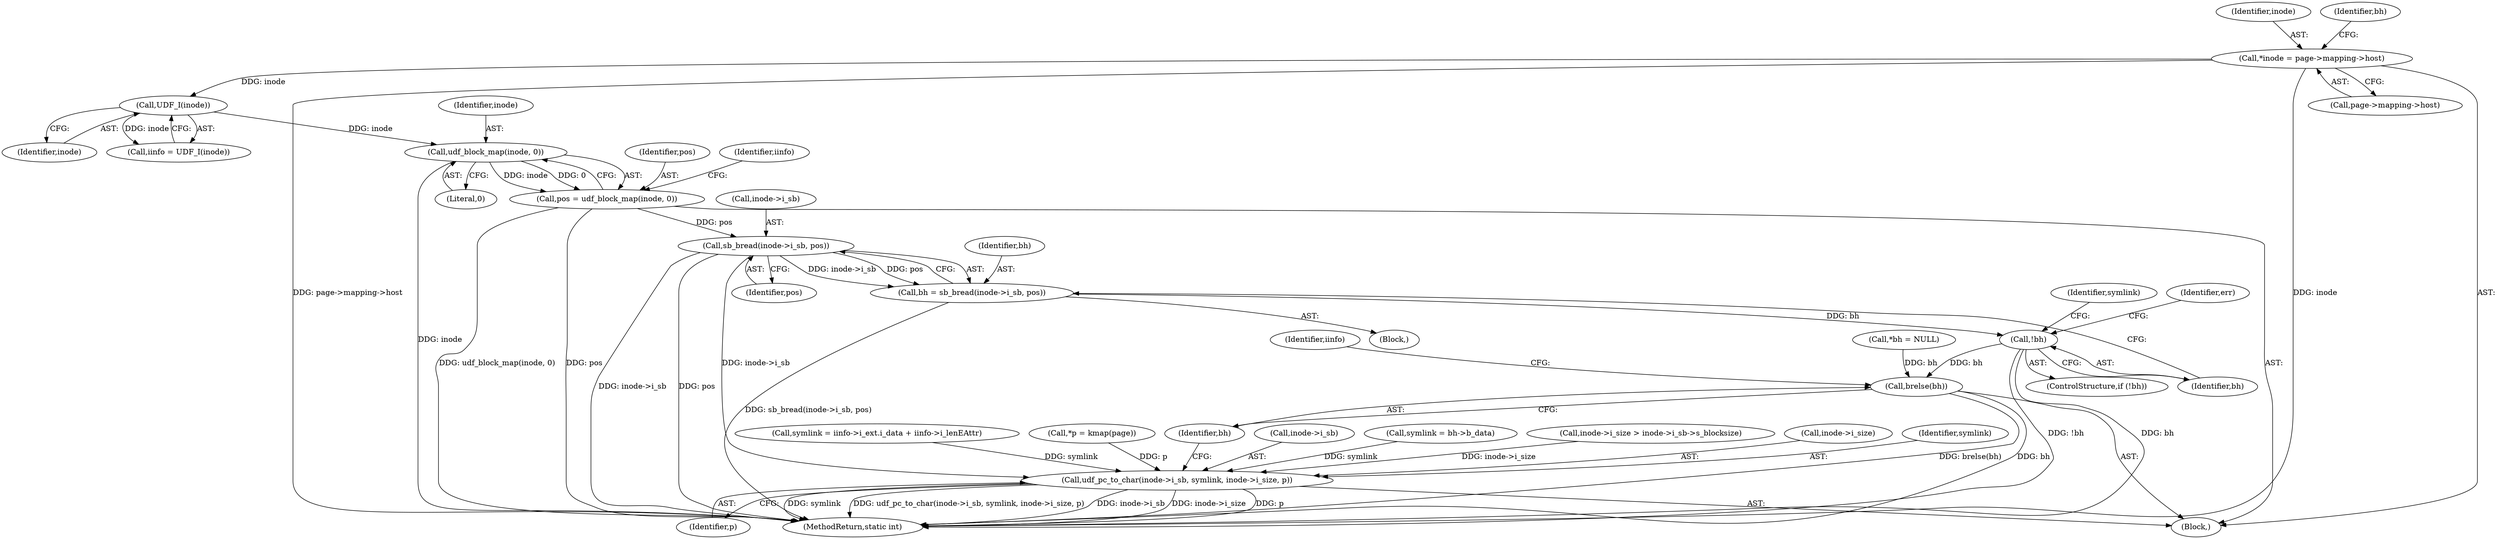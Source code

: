 digraph "0_linux_0e5cc9a40ada6046e6bc3bdfcd0c0d7e4b706b14_2@pointer" {
"1000148" [label="(Call,udf_block_map(inode, 0))"];
"1000144" [label="(Call,UDF_I(inode))"];
"1000106" [label="(Call,*inode = page->mapping->host)"];
"1000146" [label="(Call,pos = udf_block_map(inode, 0))"];
"1000178" [label="(Call,sb_bread(inode->i_sb, pos))"];
"1000176" [label="(Call,bh = sb_bread(inode->i_sb, pos))"];
"1000184" [label="(Call,!bh)"];
"1000206" [label="(Call,brelse(bh))"];
"1000197" [label="(Call,udf_pc_to_char(inode->i_sb, symlink, inode->i_size, p))"];
"1000150" [label="(Literal,0)"];
"1000236" [label="(MethodReturn,static int)"];
"1000154" [label="(Identifier,iinfo)"];
"1000175" [label="(Block,)"];
"1000142" [label="(Call,iinfo = UDF_I(inode))"];
"1000205" [label="(Identifier,p)"];
"1000184" [label="(Call,!bh)"];
"1000176" [label="(Call,bh = sb_bread(inode->i_sb, pos))"];
"1000206" [label="(Call,brelse(bh))"];
"1000177" [label="(Identifier,bh)"];
"1000183" [label="(ControlStructure,if (!bh))"];
"1000144" [label="(Call,UDF_I(inode))"];
"1000120" [label="(Call,*p = kmap(page))"];
"1000107" [label="(Identifier,inode)"];
"1000114" [label="(Call,*bh = NULL)"];
"1000193" [label="(Identifier,symlink)"];
"1000185" [label="(Identifier,bh)"];
"1000182" [label="(Identifier,pos)"];
"1000197" [label="(Call,udf_pc_to_char(inode->i_sb, symlink, inode->i_size, p))"];
"1000207" [label="(Identifier,bh)"];
"1000147" [label="(Identifier,pos)"];
"1000179" [label="(Call,inode->i_sb)"];
"1000104" [label="(Block,)"];
"1000198" [label="(Call,inode->i_sb)"];
"1000192" [label="(Call,symlink = bh->b_data)"];
"1000145" [label="(Identifier,inode)"];
"1000178" [label="(Call,sb_bread(inode->i_sb, pos))"];
"1000149" [label="(Identifier,inode)"];
"1000108" [label="(Call,page->mapping->host)"];
"1000106" [label="(Call,*inode = page->mapping->host)"];
"1000115" [label="(Identifier,bh)"];
"1000127" [label="(Call,inode->i_size > inode->i_sb->s_blocksize)"];
"1000202" [label="(Call,inode->i_size)"];
"1000146" [label="(Call,pos = udf_block_map(inode, 0))"];
"1000188" [label="(Identifier,err)"];
"1000201" [label="(Identifier,symlink)"];
"1000148" [label="(Call,udf_block_map(inode, 0))"];
"1000163" [label="(Call,symlink = iinfo->i_ext.i_data + iinfo->i_lenEAttr)"];
"1000211" [label="(Identifier,iinfo)"];
"1000148" -> "1000146"  [label="AST: "];
"1000148" -> "1000150"  [label="CFG: "];
"1000149" -> "1000148"  [label="AST: "];
"1000150" -> "1000148"  [label="AST: "];
"1000146" -> "1000148"  [label="CFG: "];
"1000148" -> "1000236"  [label="DDG: inode"];
"1000148" -> "1000146"  [label="DDG: inode"];
"1000148" -> "1000146"  [label="DDG: 0"];
"1000144" -> "1000148"  [label="DDG: inode"];
"1000144" -> "1000142"  [label="AST: "];
"1000144" -> "1000145"  [label="CFG: "];
"1000145" -> "1000144"  [label="AST: "];
"1000142" -> "1000144"  [label="CFG: "];
"1000144" -> "1000142"  [label="DDG: inode"];
"1000106" -> "1000144"  [label="DDG: inode"];
"1000106" -> "1000104"  [label="AST: "];
"1000106" -> "1000108"  [label="CFG: "];
"1000107" -> "1000106"  [label="AST: "];
"1000108" -> "1000106"  [label="AST: "];
"1000115" -> "1000106"  [label="CFG: "];
"1000106" -> "1000236"  [label="DDG: page->mapping->host"];
"1000106" -> "1000236"  [label="DDG: inode"];
"1000146" -> "1000104"  [label="AST: "];
"1000147" -> "1000146"  [label="AST: "];
"1000154" -> "1000146"  [label="CFG: "];
"1000146" -> "1000236"  [label="DDG: udf_block_map(inode, 0)"];
"1000146" -> "1000236"  [label="DDG: pos"];
"1000146" -> "1000178"  [label="DDG: pos"];
"1000178" -> "1000176"  [label="AST: "];
"1000178" -> "1000182"  [label="CFG: "];
"1000179" -> "1000178"  [label="AST: "];
"1000182" -> "1000178"  [label="AST: "];
"1000176" -> "1000178"  [label="CFG: "];
"1000178" -> "1000236"  [label="DDG: inode->i_sb"];
"1000178" -> "1000236"  [label="DDG: pos"];
"1000178" -> "1000176"  [label="DDG: inode->i_sb"];
"1000178" -> "1000176"  [label="DDG: pos"];
"1000178" -> "1000197"  [label="DDG: inode->i_sb"];
"1000176" -> "1000175"  [label="AST: "];
"1000177" -> "1000176"  [label="AST: "];
"1000185" -> "1000176"  [label="CFG: "];
"1000176" -> "1000236"  [label="DDG: sb_bread(inode->i_sb, pos)"];
"1000176" -> "1000184"  [label="DDG: bh"];
"1000184" -> "1000183"  [label="AST: "];
"1000184" -> "1000185"  [label="CFG: "];
"1000185" -> "1000184"  [label="AST: "];
"1000188" -> "1000184"  [label="CFG: "];
"1000193" -> "1000184"  [label="CFG: "];
"1000184" -> "1000236"  [label="DDG: bh"];
"1000184" -> "1000236"  [label="DDG: !bh"];
"1000184" -> "1000206"  [label="DDG: bh"];
"1000206" -> "1000104"  [label="AST: "];
"1000206" -> "1000207"  [label="CFG: "];
"1000207" -> "1000206"  [label="AST: "];
"1000211" -> "1000206"  [label="CFG: "];
"1000206" -> "1000236"  [label="DDG: brelse(bh)"];
"1000206" -> "1000236"  [label="DDG: bh"];
"1000114" -> "1000206"  [label="DDG: bh"];
"1000197" -> "1000104"  [label="AST: "];
"1000197" -> "1000205"  [label="CFG: "];
"1000198" -> "1000197"  [label="AST: "];
"1000201" -> "1000197"  [label="AST: "];
"1000202" -> "1000197"  [label="AST: "];
"1000205" -> "1000197"  [label="AST: "];
"1000207" -> "1000197"  [label="CFG: "];
"1000197" -> "1000236"  [label="DDG: p"];
"1000197" -> "1000236"  [label="DDG: symlink"];
"1000197" -> "1000236"  [label="DDG: udf_pc_to_char(inode->i_sb, symlink, inode->i_size, p)"];
"1000197" -> "1000236"  [label="DDG: inode->i_sb"];
"1000197" -> "1000236"  [label="DDG: inode->i_size"];
"1000163" -> "1000197"  [label="DDG: symlink"];
"1000192" -> "1000197"  [label="DDG: symlink"];
"1000127" -> "1000197"  [label="DDG: inode->i_size"];
"1000120" -> "1000197"  [label="DDG: p"];
}
